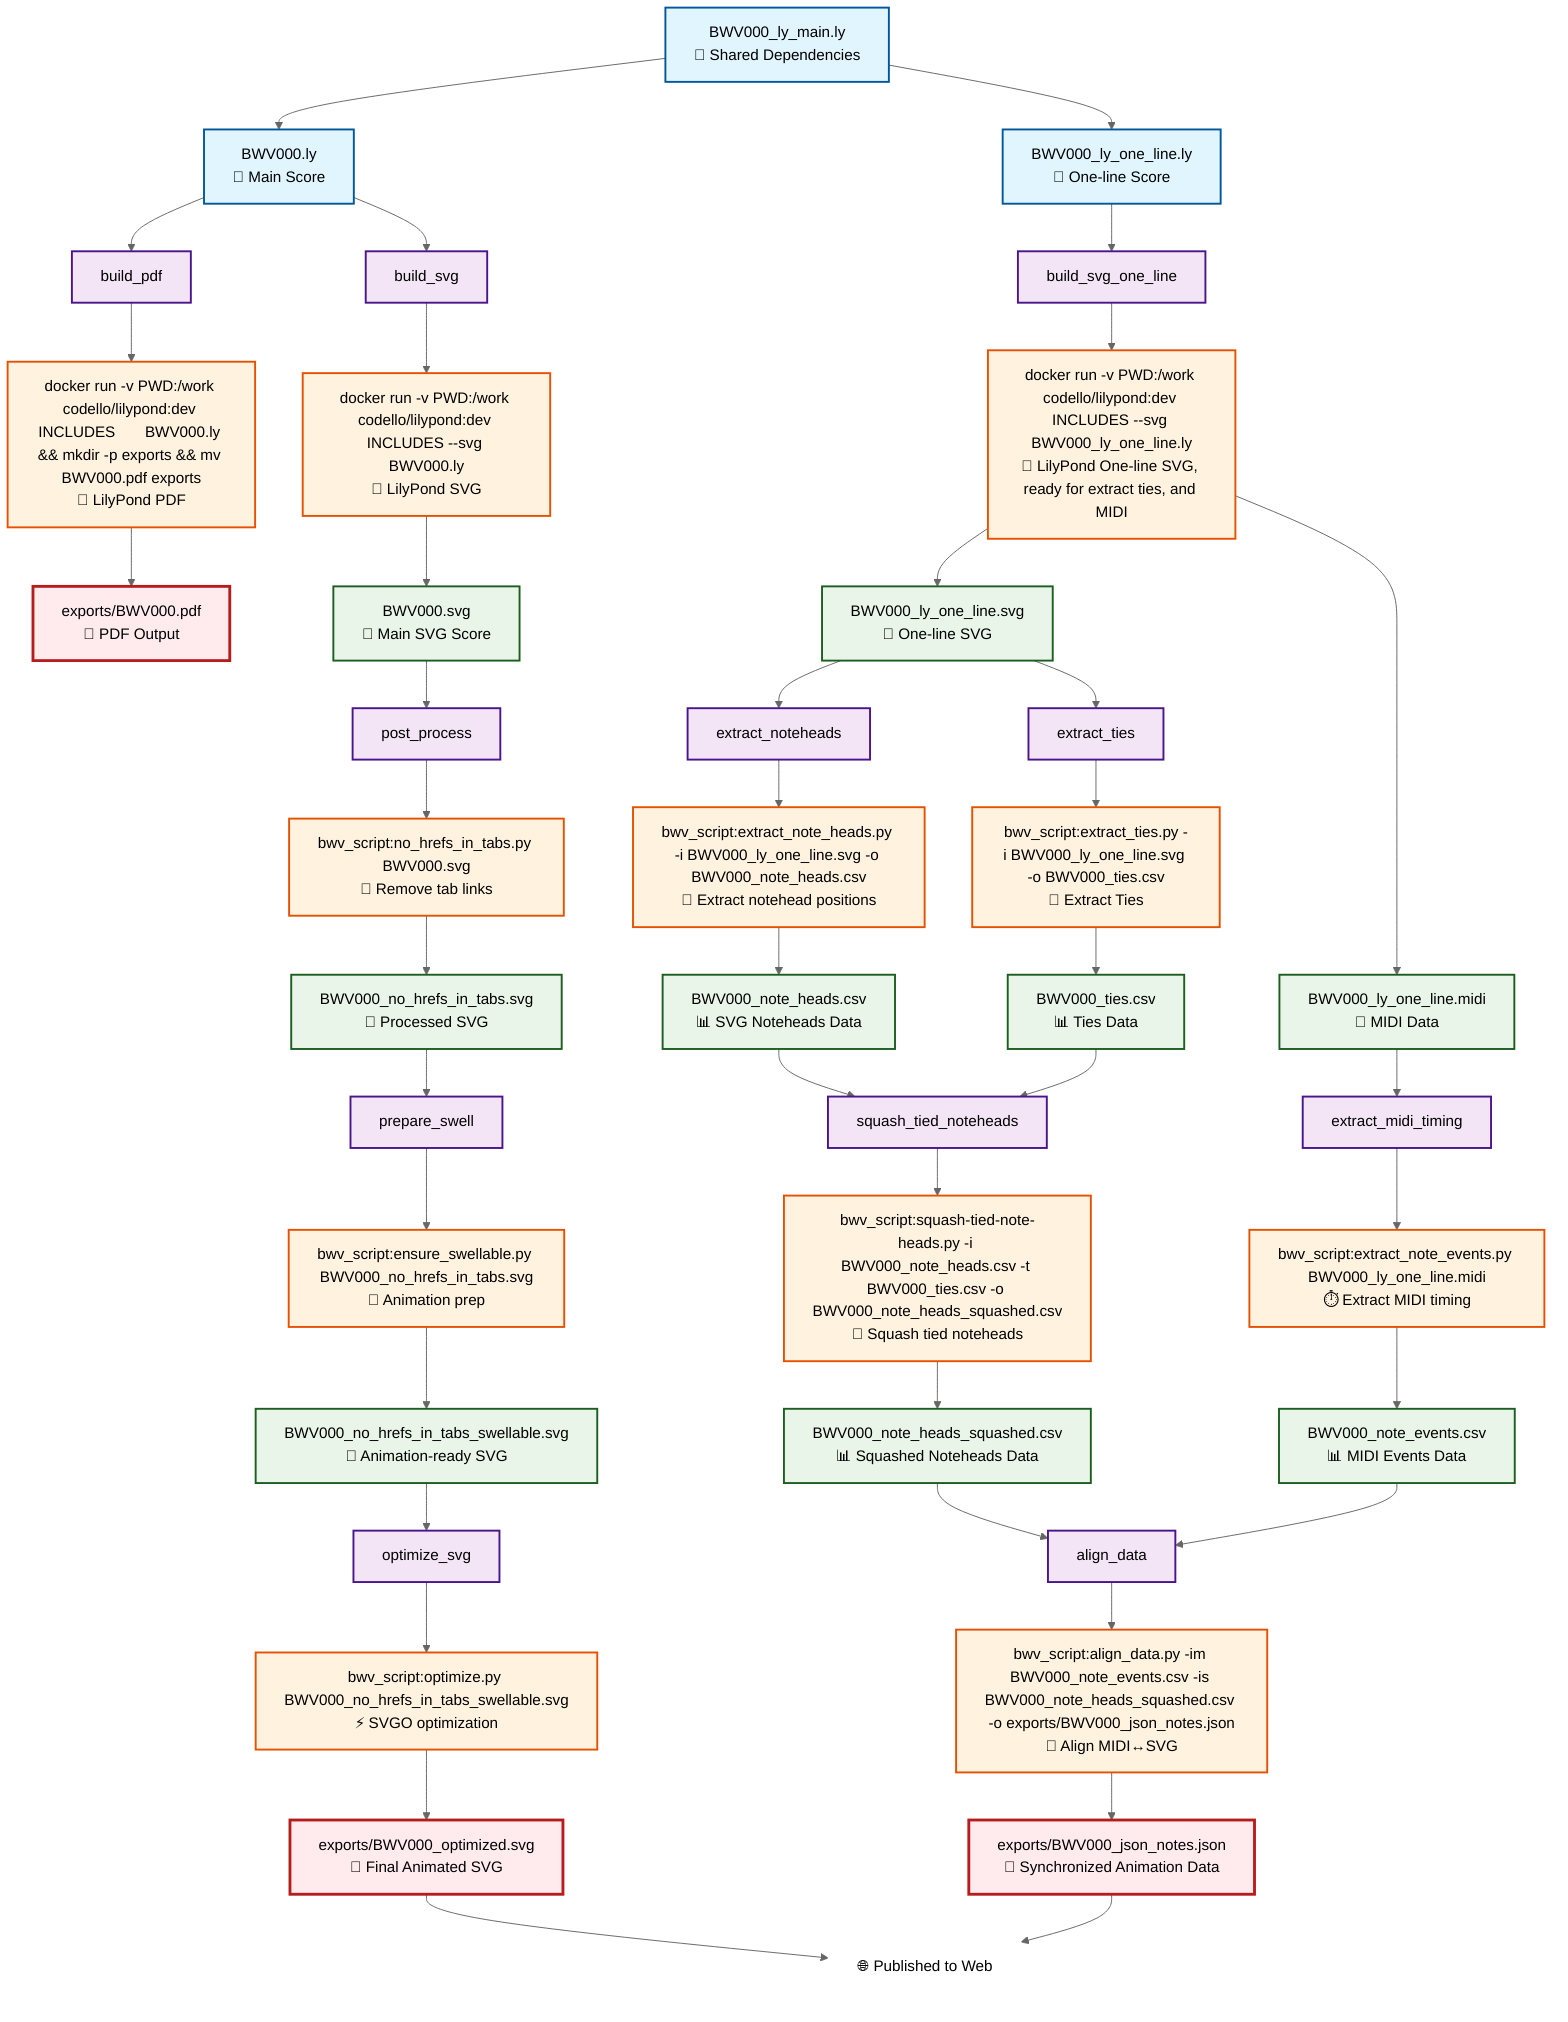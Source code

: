 %%{init: {'theme':'neutral'}}%%
graph TD

%% ============================================================================
%% INPUT NODES
%% ============================================================================
I1[BWV000.ly<br/>📄 Main Score]
I2[BWV000_ly_one_line.ly<br/>📄 One-line Score]
I3[BWV000_ly_main.ly<br/>📄 Shared Dependencies]

%% ============================================================================
%% TASK NODES
%% ============================================================================
T1[build_pdf]
T2[build_svg]
T3[build_svg_one_line]
T4[post_process]
T5[prepare_swell]
T6[optimize_svg]
T7[extract_noteheads]
T8[extract_midi_timing]
T9[align_data]
T0[extract_ties]
T11[squash_tied_noteheads]

%% ============================================================================
%% RUNNABLE NODES
%% ============================================================================
R1[docker run -v PWD:/work codello/lilypond:dev INCLUDES       BWV000.ly && mkdir -p exports && mv BWV000.pdf exports<br/>🐳 LilyPond PDF]
R2[docker run -v PWD:/work codello/lilypond:dev INCLUDES --svg BWV000.ly<br/>🐳 LilyPond SVG]
R3[docker run -v PWD:/work codello/lilypond:dev INCLUDES --svg BWV000_ly_one_line.ly<br/>🐳 LilyPond One-line SVG, ready for extract ties, and MIDI]
R4[bwv_script:no_hrefs_in_tabs.py BWV000.svg<br/>🔗 Remove tab links]
R5[bwv_script:ensure_swellable.py BWV000_no_hrefs_in_tabs.svg<br/>🎯 Animation prep]
R6[bwv_script:optimize.py BWV000_no_hrefs_in_tabs_swellable.svg<br/>⚡ SVGO optimization]
R7[bwv_script:extract_note_heads.py -i BWV000_ly_one_line.svg -o BWV000_note_heads.csv<br/>📍 Extract notehead positions]
R8[bwv_script:extract_note_events.py BWV000_ly_one_line.midi<br/>⏱️ Extract MIDI timing]
R9[bwv_script:align_data.py -im BWV000_note_events.csv -is BWV000_note_heads_squashed.csv -o exports/BWV000_json_notes.json<br/>🎯 Align MIDI↔SVG]
R0[bwv_script:extract_ties.py -i BWV000_ly_one_line.svg -o BWV000_ties.csv<br/>🔗 Extract Ties]
R11[bwv_script:squash-tied-note-heads.py -i BWV000_note_heads.csv -t BWV000_ties.csv -o BWV000_note_heads_squashed.csv<br/>🎵 Squash tied noteheads]

%% ============================================================================
%% OUTPUT NODES
%% ============================================================================
O2[BWV000.svg<br/>🎼 Main SVG Score]
O3[BWV000_ly_one_line.svg<br/>🎼 One-line SVG]
O4[BWV000_ly_one_line.midi<br/>🎵 MIDI Data]
O5[BWV000_no_hrefs_in_tabs.svg<br/>🔄 Processed SVG]
O6[BWV000_no_hrefs_in_tabs_swellable.svg<br/>🎯 Animation-ready SVG]
O7[BWV000_note_heads.csv<br/>📊 SVG Noteheads Data]
O8[BWV000_note_events.csv<br/>📊 MIDI Events Data]
O9[BWV000_ties.csv<br/>📊 Ties Data]
O10[BWV000_note_heads_squashed.csv<br/>📊 Squashed Noteheads Data]

%% ============================================================================
%% EXPORT NODES
%% ============================================================================
E3[exports/BWV000.pdf<br/>📑 PDF Output]
E1[exports/BWV000_optimized.svg<br/>🎨 Final Animated SVG]
E2[exports/BWV000_json_notes.json<br/>🎵 Synchronized Animation Data]

%% ============================================================================
%% DEPENDENCY RELATIONSHIPS
%% ============================================================================
%% Shared dependencies
I3 --> I1
I3 --> I2

%% Input to task relationships
I1 --> T1
I1 --> T2
I2 --> T3

%% Task to runnable relationships
T1 --> R1
T2 --> R2
T3 --> R3
T4 --> R4
T5 --> R5
T6 --> R6
T7 --> R7
T8 --> R8
T9 --> R9
T0 --> R0
T11 --> R11

%% Runnable to output relationships
R2 --> O2
R3 --> O3
R3 --> O4
R0 --> O9
R7 --> O7
R8 --> O8
R11 --> O10

%% SVG processing chain
O2 --> T4
R4 --> O5
O5 --> T5
R5 --> O6
O6 --> T6

%% Data extraction parallel branches
O3 --> T7
O3 --> T0
O4 --> T8

%% Squash tied noteheads step
O7 --> T11
O9 --> T11

%% Final data alignment (now uses squashed noteheads)
O10 --> T9
O8 --> T9

%% Final export
R1 --> E3
R6 --> E1
R9 --> E2

%% ============================================================================
%% STYLING
%% ============================================================================
classDef input fill:#e1f5fe,stroke:#01579b,stroke-width:2px
classDef task fill:#f3e5f5,stroke:#4a148c,stroke-width:2px
classDef output fill:#e8f5e8,stroke:#1b5e20,stroke-width:2px
classDef runnable fill:#fff3e0,stroke:#e65100,stroke-width:2px
classDef export fill:#ffebee,stroke:#b71c1c,stroke-width:3px

class I1,I2,I3 input
class T1,T2,T3,T4,T5,T6,T7,T8,T9,T0,T10,T11 task
class O2,O3,O4,O5,O6,O7,O8,O9,O10 output
class R1,R2,R3,R4,R5,R6,R7,R8,R9,R0,R11 runnable
class E3,E1,E2 export

%% ============================================================================
%% BOTTOM ALIGNMENT HACK
%% ============================================================================
T10["🌐 Published to Web"]
style T10 fill:#ffffff,stroke:#ffffff

E1 --> T10
E2 --> T10